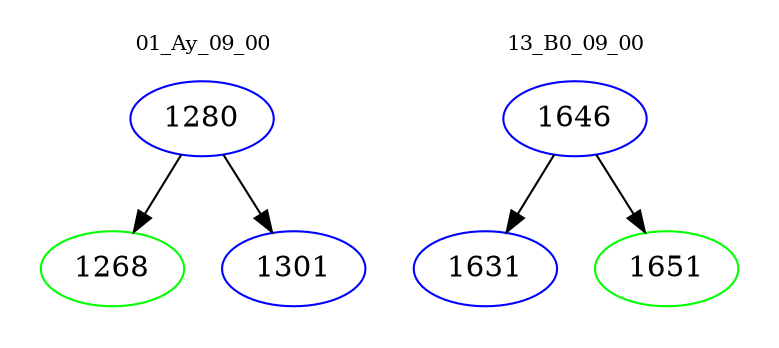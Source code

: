 digraph{
subgraph cluster_0 {
color = white
label = "01_Ay_09_00";
fontsize=10;
T0_1280 [label="1280", color="blue"]
T0_1280 -> T0_1268 [color="black"]
T0_1268 [label="1268", color="green"]
T0_1280 -> T0_1301 [color="black"]
T0_1301 [label="1301", color="blue"]
}
subgraph cluster_1 {
color = white
label = "13_B0_09_00";
fontsize=10;
T1_1646 [label="1646", color="blue"]
T1_1646 -> T1_1631 [color="black"]
T1_1631 [label="1631", color="blue"]
T1_1646 -> T1_1651 [color="black"]
T1_1651 [label="1651", color="green"]
}
}
